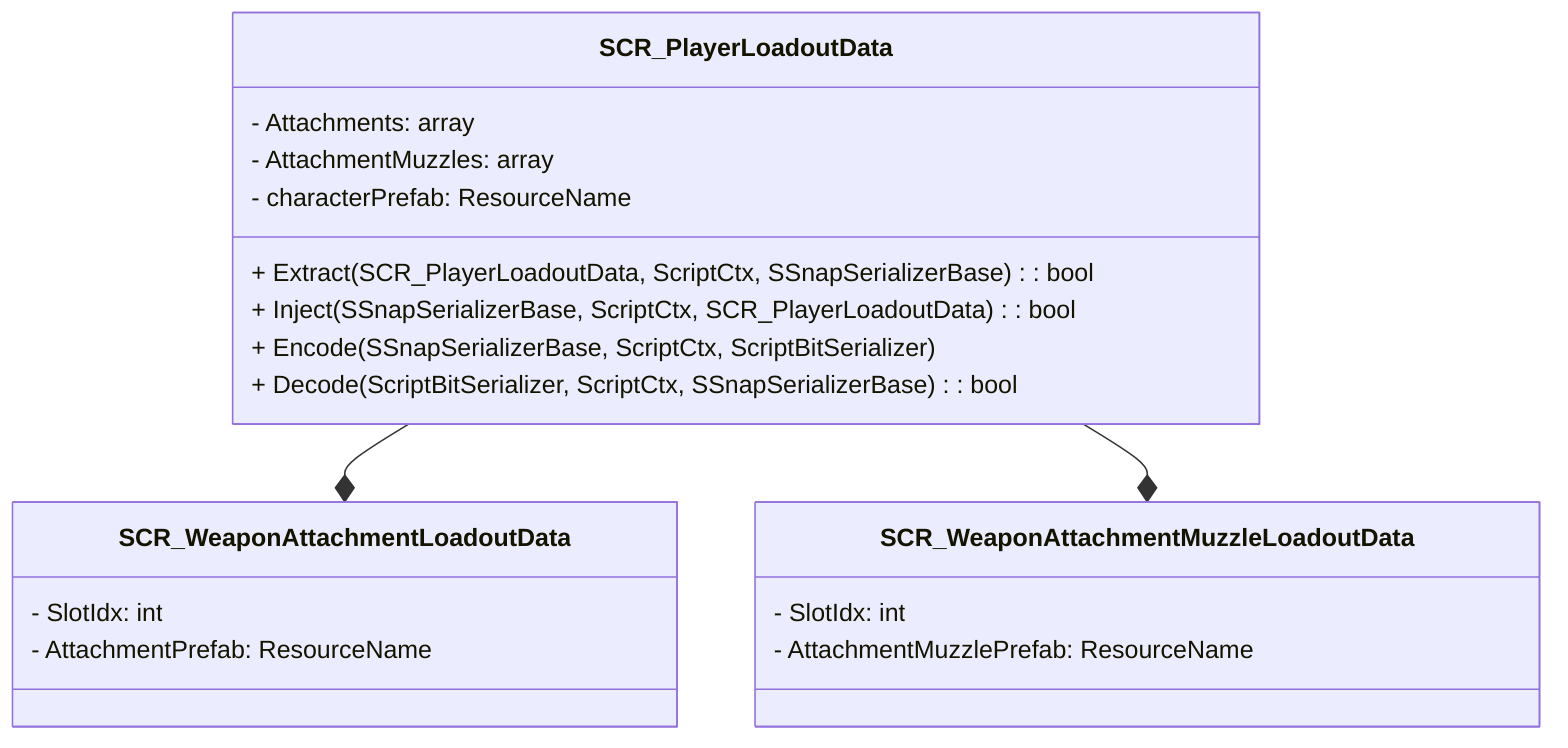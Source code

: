 classDiagram

class SCR_WeaponAttachmentLoadoutData {
    - SlotIdx: int
    - AttachmentPrefab: ResourceName
}

class SCR_WeaponAttachmentMuzzleLoadoutData {
    - SlotIdx: int
    - AttachmentMuzzlePrefab: ResourceName
}

class SCR_PlayerLoadoutData {
    - Attachments: array<ref SCR_WeaponAttachmentLoadoutData>
    - AttachmentMuzzles: array<ref SCR_WeaponAttachmentMuzzleLoadoutData>
    - characterPrefab: ResourceName

    + Extract(SCR_PlayerLoadoutData, ScriptCtx, SSnapSerializerBase): bool
    + Inject(SSnapSerializerBase, ScriptCtx, SCR_PlayerLoadoutData): bool
    + Encode(SSnapSerializerBase, ScriptCtx, ScriptBitSerializer)
    + Decode(ScriptBitSerializer, ScriptCtx, SSnapSerializerBase): bool
}

SCR_PlayerLoadoutData --* SCR_WeaponAttachmentLoadoutData
SCR_PlayerLoadoutData --* SCR_WeaponAttachmentMuzzleLoadoutData
